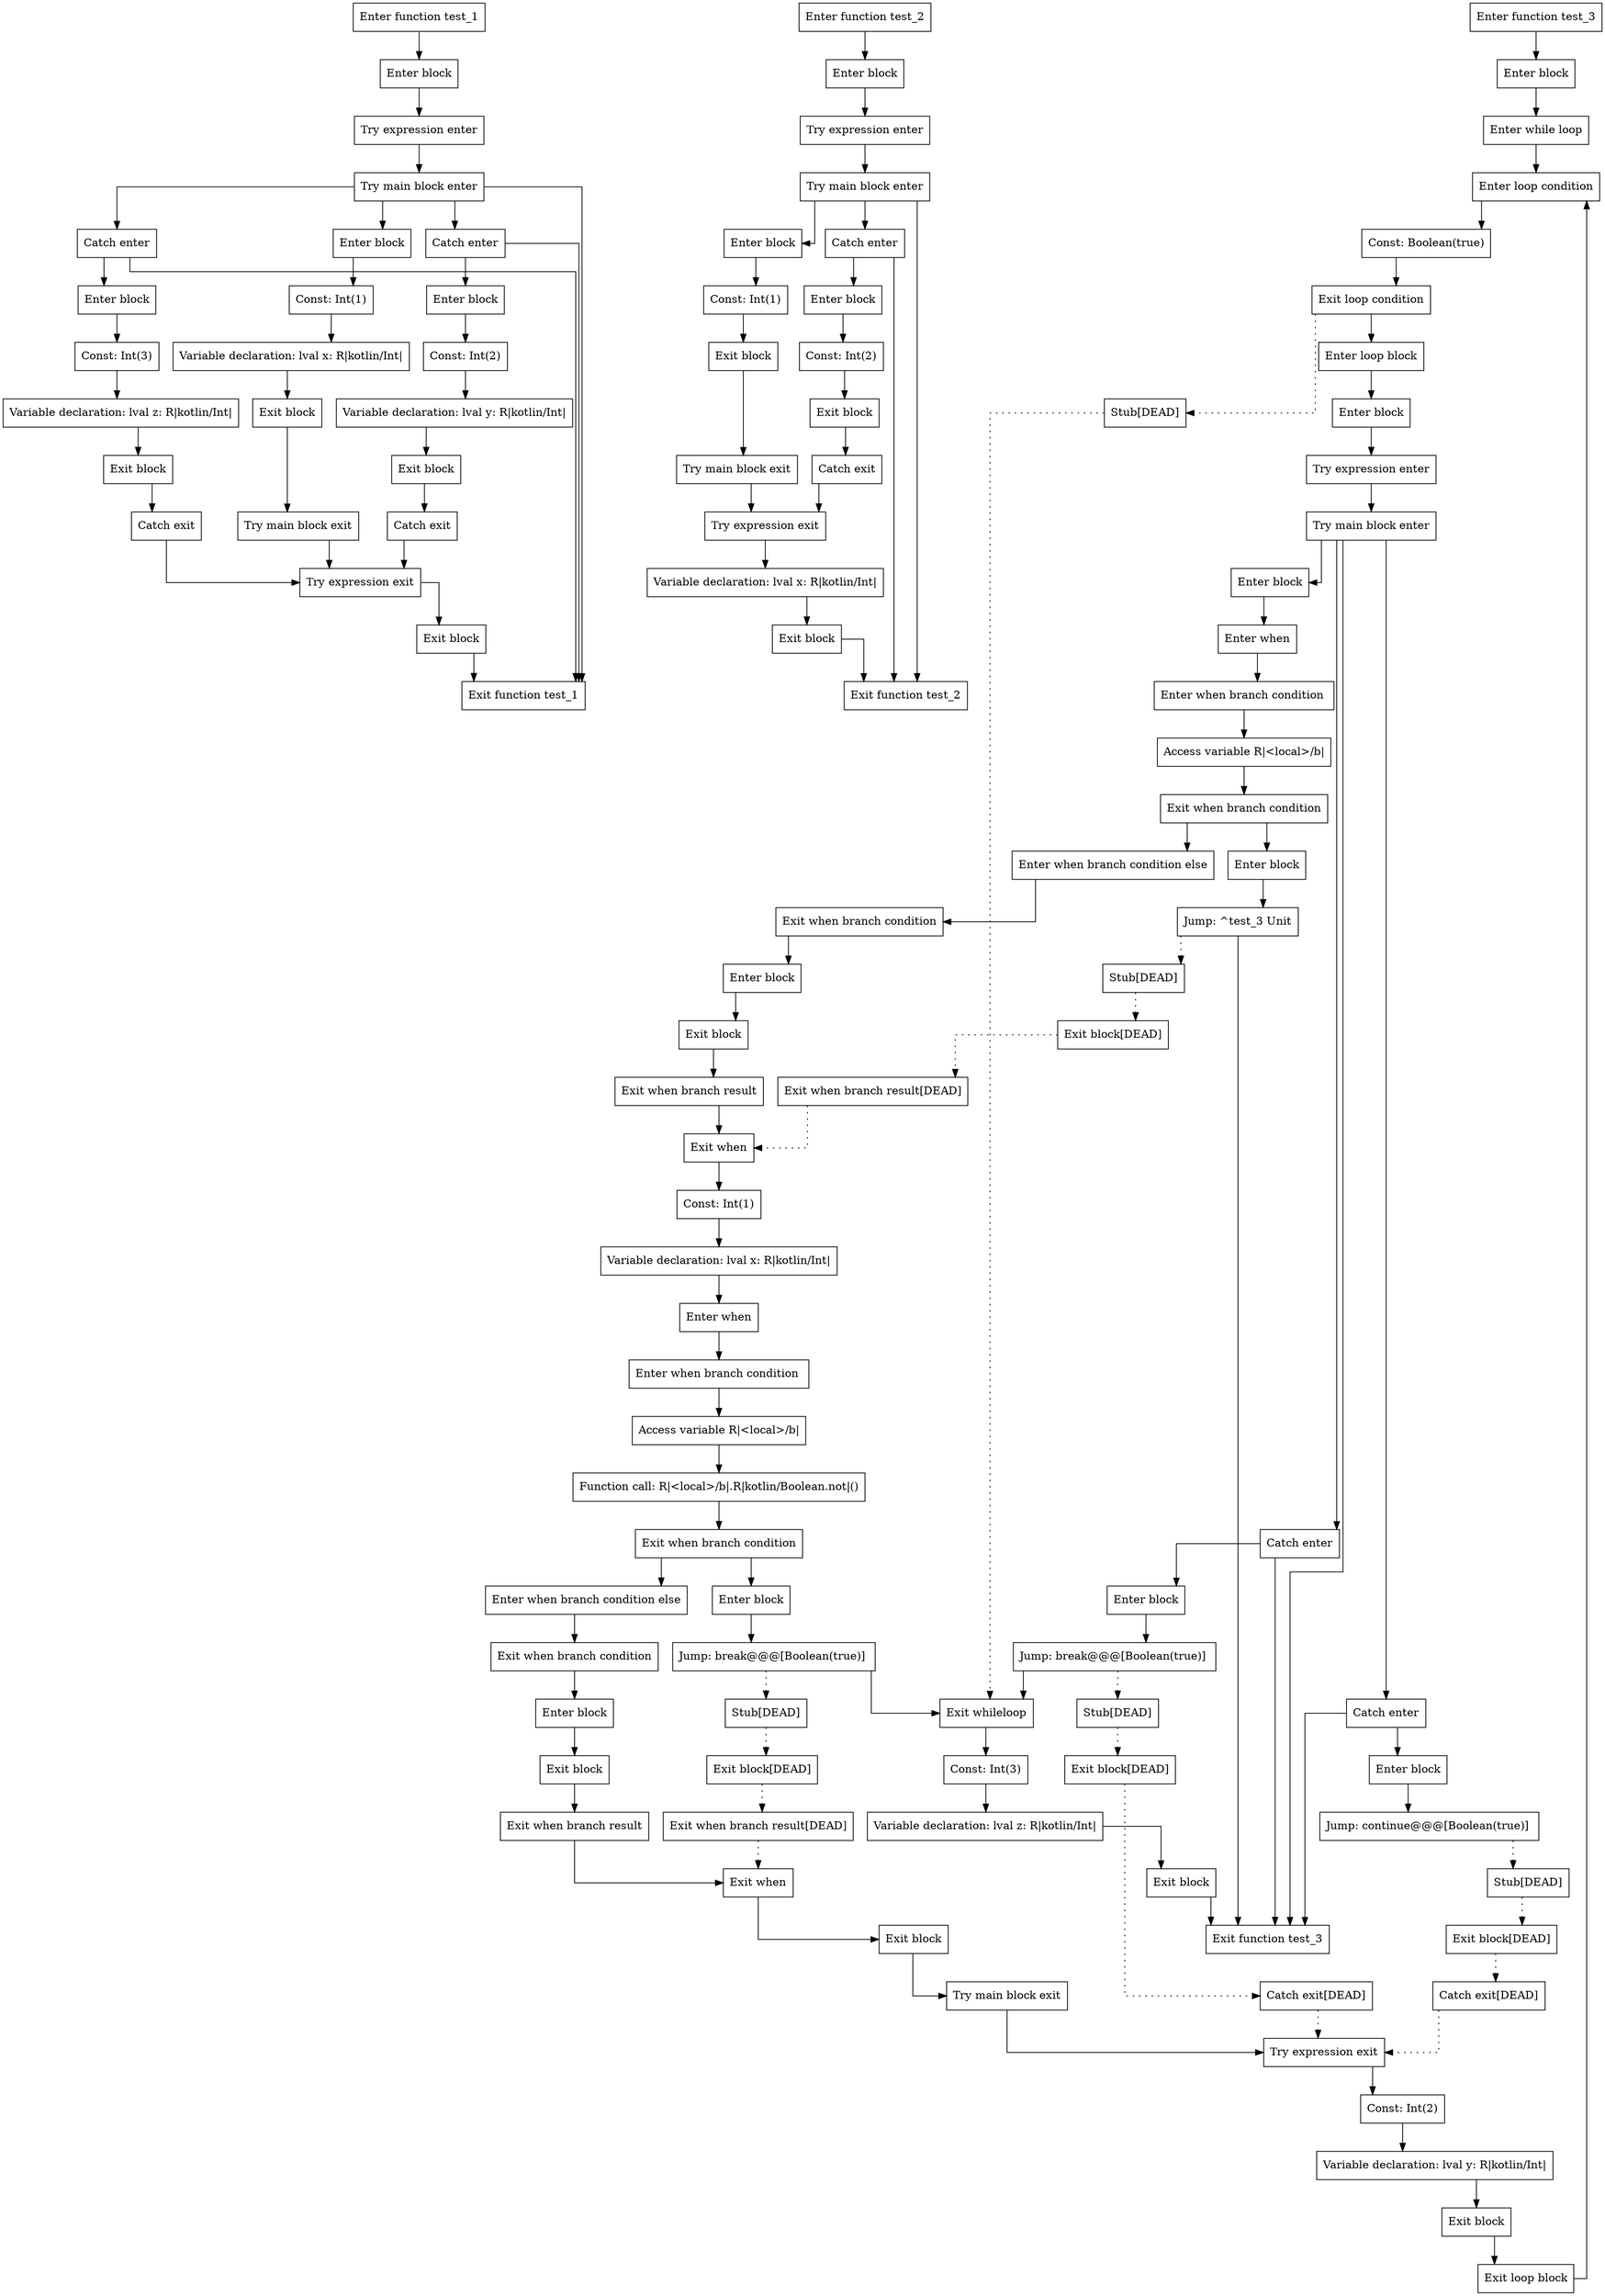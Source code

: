 digraph tryCatch_kt {
graph [splines=ortho]

subgraph test_1 {
  0 [shape=box label="Enter function test_1"];
  1 [shape=box label="Enter block"];
  2 [shape=box label="Try expression enter"];
  3 [shape=box label="Try main block enter"];
  4 [shape=box label="Enter block"];
  5 [shape=box label="Const: Int(1)"];
  6 [shape=box label="Variable declaration: lval x: R|kotlin/Int|"];
  7 [shape=box label="Exit block"];
  8 [shape=box label="Try main block exit"];
  9 [shape=box label="Catch enter"];
  10 [shape=box label="Enter block"];
  11 [shape=box label="Const: Int(3)"];
  12 [shape=box label="Variable declaration: lval z: R|kotlin/Int|"];
  13 [shape=box label="Exit block"];
  14 [shape=box label="Catch exit"];
  15 [shape=box label="Catch enter"];
  16 [shape=box label="Enter block"];
  17 [shape=box label="Const: Int(2)"];
  18 [shape=box label="Variable declaration: lval y: R|kotlin/Int|"];
  19 [shape=box label="Exit block"];
  20 [shape=box label="Catch exit"];
  21 [shape=box label="Try expression exit"];
  22 [shape=box label="Exit block"];
  23 [shape=box label="Exit function test_1"];

  0 -> {1};
  1 -> {2};
  2 -> {3};
  3 -> {23 15 9 4};
  4 -> {5};
  5 -> {6};
  6 -> {7};
  7 -> {8};
  8 -> {21};
  9 -> {23 10};
  10 -> {11};
  11 -> {12};
  12 -> {13};
  13 -> {14};
  14 -> {21};
  15 -> {23 16};
  16 -> {17};
  17 -> {18};
  18 -> {19};
  19 -> {20};
  20 -> {21};
  21 -> {22};
  22 -> {23};
}

subgraph test_2 {
  24 [shape=box label="Enter function test_2"];
  25 [shape=box label="Enter block"];
  26 [shape=box label="Try expression enter"];
  27 [shape=box label="Try main block enter"];
  28 [shape=box label="Enter block"];
  29 [shape=box label="Const: Int(1)"];
  30 [shape=box label="Exit block"];
  31 [shape=box label="Try main block exit"];
  32 [shape=box label="Catch enter"];
  33 [shape=box label="Enter block"];
  34 [shape=box label="Const: Int(2)"];
  35 [shape=box label="Exit block"];
  36 [shape=box label="Catch exit"];
  37 [shape=box label="Try expression exit"];
  38 [shape=box label="Variable declaration: lval x: R|kotlin/Int|"];
  39 [shape=box label="Exit block"];
  40 [shape=box label="Exit function test_2"];

  24 -> {25};
  25 -> {26};
  26 -> {27};
  27 -> {40 32 28};
  28 -> {29};
  29 -> {30};
  30 -> {31};
  31 -> {37};
  32 -> {40 33};
  33 -> {34};
  34 -> {35};
  35 -> {36};
  36 -> {37};
  37 -> {38};
  38 -> {39};
  39 -> {40};
}

subgraph test_3 {
  41 [shape=box label="Enter function test_3"];
  42 [shape=box label="Enter block"];
  43 [shape=box label="Enter while loop"];
  44 [shape=box label="Enter loop condition"];
  45 [shape=box label="Const: Boolean(true)"];
  46 [shape=box label="Exit loop condition"];
  47 [shape=box label="Enter loop block"];
  48 [shape=box label="Enter block"];
  49 [shape=box label="Try expression enter"];
  50 [shape=box label="Try main block enter"];
  51 [shape=box label="Enter block"];
  52 [shape=box label="Enter when"];
  53 [shape=box label="Enter when branch condition "];
  54 [shape=box label="Access variable R|<local>/b|"];
  55 [shape=box label="Exit when branch condition"];
  56 [shape=box label="Enter block"];
  57 [shape=box label="Jump: ^test_3 Unit"];
  58 [shape=box label="Stub[DEAD]"];
  59 [shape=box label="Exit block[DEAD]"];
  60 [shape=box label="Exit when branch result[DEAD]"];
  61 [shape=box label="Enter when branch condition else"];
  62 [shape=box label="Exit when branch condition"];
  63 [shape=box label="Enter block"];
  64 [shape=box label="Exit block"];
  65 [shape=box label="Exit when branch result"];
  66 [shape=box label="Exit when"];
  67 [shape=box label="Const: Int(1)"];
  68 [shape=box label="Variable declaration: lval x: R|kotlin/Int|"];
  69 [shape=box label="Enter when"];
  70 [shape=box label="Enter when branch condition "];
  71 [shape=box label="Access variable R|<local>/b|"];
  72 [shape=box label="Function call: R|<local>/b|.R|kotlin/Boolean.not|()"];
  73 [shape=box label="Exit when branch condition"];
  74 [shape=box label="Enter block"];
  75 [shape=box label="Jump: break@@@[Boolean(true)] "];
  76 [shape=box label="Stub[DEAD]"];
  77 [shape=box label="Exit block[DEAD]"];
  78 [shape=box label="Exit when branch result[DEAD]"];
  79 [shape=box label="Enter when branch condition else"];
  80 [shape=box label="Exit when branch condition"];
  81 [shape=box label="Enter block"];
  82 [shape=box label="Exit block"];
  83 [shape=box label="Exit when branch result"];
  84 [shape=box label="Exit when"];
  85 [shape=box label="Exit block"];
  86 [shape=box label="Try main block exit"];
  87 [shape=box label="Catch enter"];
  88 [shape=box label="Enter block"];
  89 [shape=box label="Jump: break@@@[Boolean(true)] "];
  90 [shape=box label="Stub[DEAD]"];
  91 [shape=box label="Exit block[DEAD]"];
  92 [shape=box label="Catch exit[DEAD]"];
  93 [shape=box label="Catch enter"];
  94 [shape=box label="Enter block"];
  95 [shape=box label="Jump: continue@@@[Boolean(true)] "];
  96 [shape=box label="Stub[DEAD]"];
  97 [shape=box label="Exit block[DEAD]"];
  98 [shape=box label="Catch exit[DEAD]"];
  99 [shape=box label="Try expression exit"];
  100 [shape=box label="Const: Int(2)"];
  101 [shape=box label="Variable declaration: lval y: R|kotlin/Int|"];
  102 [shape=box label="Exit block"];
  103 [shape=box label="Exit loop block"];
  104 [shape=box label="Stub[DEAD]"];
  105 [shape=box label="Exit whileloop"];
  106 [shape=box label="Const: Int(3)"];
  107 [shape=box label="Variable declaration: lval z: R|kotlin/Int|"];
  108 [shape=box label="Exit block"];
  109 [shape=box label="Exit function test_3"];

  41 -> {42};
  42 -> {43};
  43 -> {44};
  44 -> {45};
  45 -> {46};
  46 -> {47};
  46 -> {104} [style=dotted];
  47 -> {48};
  48 -> {49};
  49 -> {50};
  50 -> {109 93 87 51};
  51 -> {52};
  52 -> {53};
  53 -> {54};
  54 -> {55};
  55 -> {56 61};
  56 -> {57};
  57 -> {109};
  57 -> {58} [style=dotted];
  58 -> {59} [style=dotted];
  59 -> {60} [style=dotted];
  60 -> {66} [style=dotted];
  61 -> {62};
  62 -> {63};
  63 -> {64};
  64 -> {65};
  65 -> {66};
  66 -> {67};
  67 -> {68};
  68 -> {69};
  69 -> {70};
  70 -> {71};
  71 -> {72};
  72 -> {73};
  73 -> {74 79};
  74 -> {75};
  75 -> {105};
  75 -> {76} [style=dotted];
  76 -> {77} [style=dotted];
  77 -> {78} [style=dotted];
  78 -> {84} [style=dotted];
  79 -> {80};
  80 -> {81};
  81 -> {82};
  82 -> {83};
  83 -> {84};
  84 -> {85};
  85 -> {86};
  86 -> {99};
  87 -> {109 88};
  88 -> {89};
  89 -> {105};
  89 -> {90} [style=dotted];
  90 -> {91} [style=dotted];
  91 -> {92} [style=dotted];
  92 -> {99} [style=dotted];
  93 -> {109 94};
  94 -> {95};
  95 -> {96} [style=dotted];
  96 -> {97} [style=dotted];
  97 -> {98} [style=dotted];
  98 -> {99} [style=dotted];
  99 -> {100};
  100 -> {101};
  101 -> {102};
  102 -> {103};
  103 -> {44};
  104 -> {105} [style=dotted];
  105 -> {106};
  106 -> {107};
  107 -> {108};
  108 -> {109};
}

}

